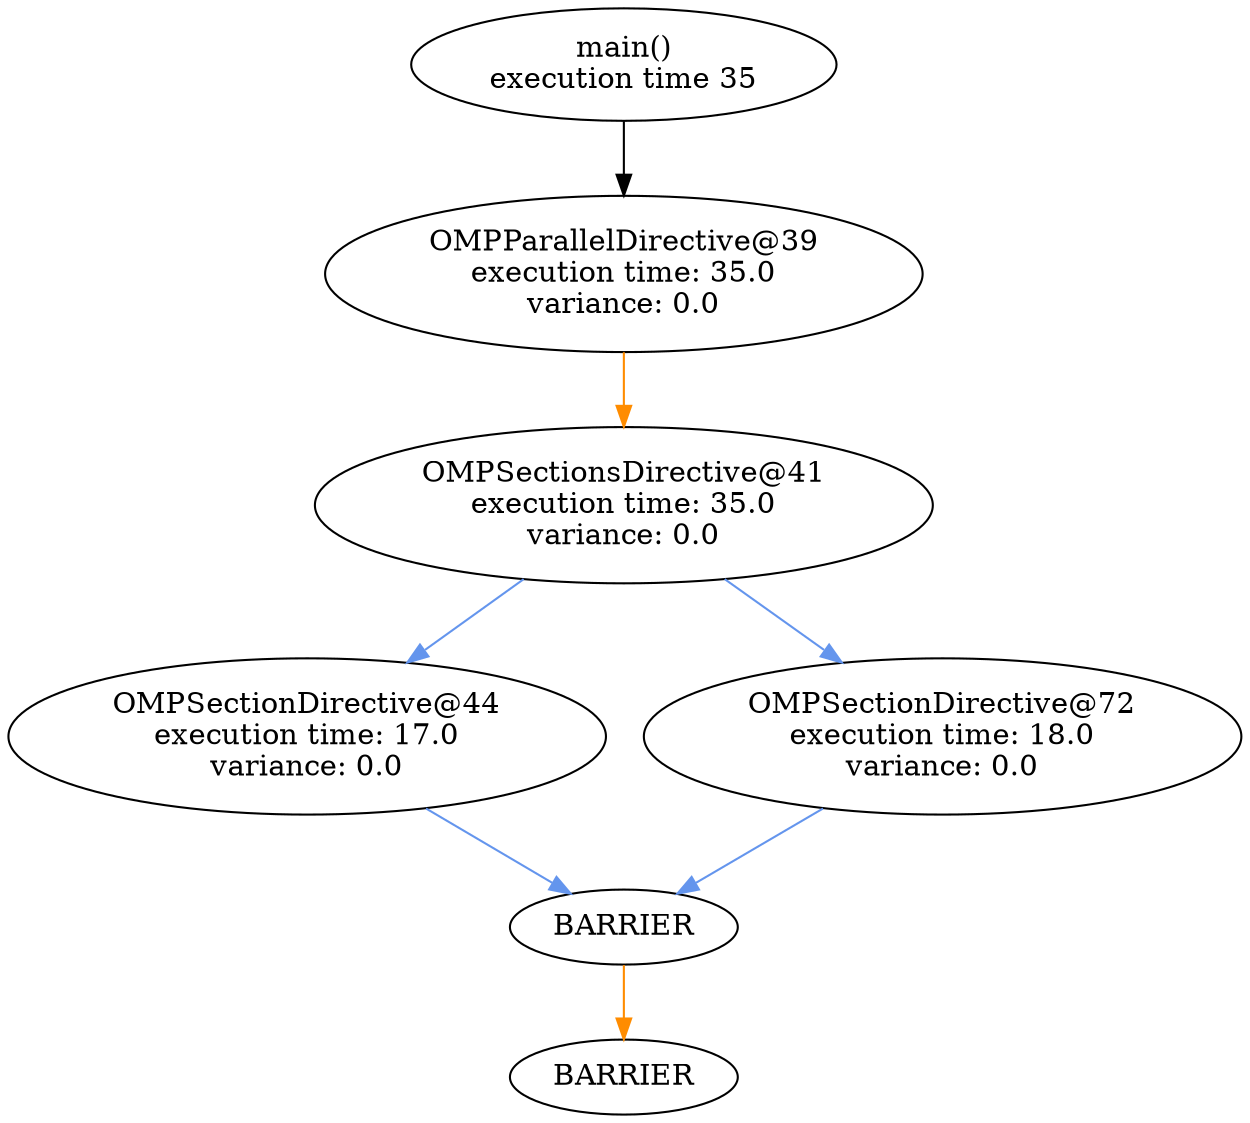 digraph G {
	graph [bb="0,0,500,534"];
	node [label="\N"];
	35	 [height=0.74639,
		label="main()\nexecution time 35",
		pos="250,507",
		root=35,
		width=2.3354];
	39	 [height=1.041,
		label="OMPParallelDirective@39\nexecution time: 35.0\nvariance: 0.0",
		pos="250,406",
		root=35,
		width=3.346];
	35 -> 39	 [pos="e,250,443.63 250,479.99 250,471.91 250,462.75 250,453.72"];
	41	 [height=1.041,
		label="OMPSectionsDirective@41\nexecution time: 35.0\nvariance: 0.0",
		pos="250,294",
		root=35,
		width=3.4507];
	39 -> 41	 [color=darkorange,
		pos="e,250,331.84 250,368.37 250,359.93 250,350.83 250,342.01"];
	44	 [height=1.041,
		label="OMPSectionDirective@44\nexecution time: 17.0\nvariance: 0.0",
		pos="120,182",
		root=35,
		width=3.346];
	41 -> 44	 [color=cornflowerblue,
		pos="e,160.63,217.38 209.22,258.5 196.28,247.54 181.83,235.32 168.4,223.96"];
	72	 [height=1.041,
		label="OMPSectionDirective@72\nexecution time: 18.0\nvariance: 0.0",
		pos="380,182",
		root=35,
		width=3.346];
	41 -> 72	 [color=cornflowerblue,
		pos="e,339.37,217.38 290.78,258.5 303.72,247.54 318.17,235.32 331.6,223.96"];
	"41_end"	 [height=0.5,
		label=BARRIER,
		pos="250,90",
		root=35,
		width=1.4305];
	44 -> "41_end"	 [color=cornflowerblue,
		pos="e,227.72,106.42 168.41,147.49 185.42,135.71 204.07,122.8 219.23,112.3"];
	"39_end"	 [height=0.5,
		label=BARRIER,
		pos="250,18",
		root=35,
		width=1.4305];
	"41_end" -> "39_end"	 [color=darkorange,
		pos="e,250,36.104 250,71.697 250,63.983 250,54.712 250,46.112"];
	72 -> "41_end"	 [color=cornflowerblue,
		pos="e,272.28,106.42 331.59,147.49 314.58,135.71 295.93,122.8 280.77,112.3"];
}
